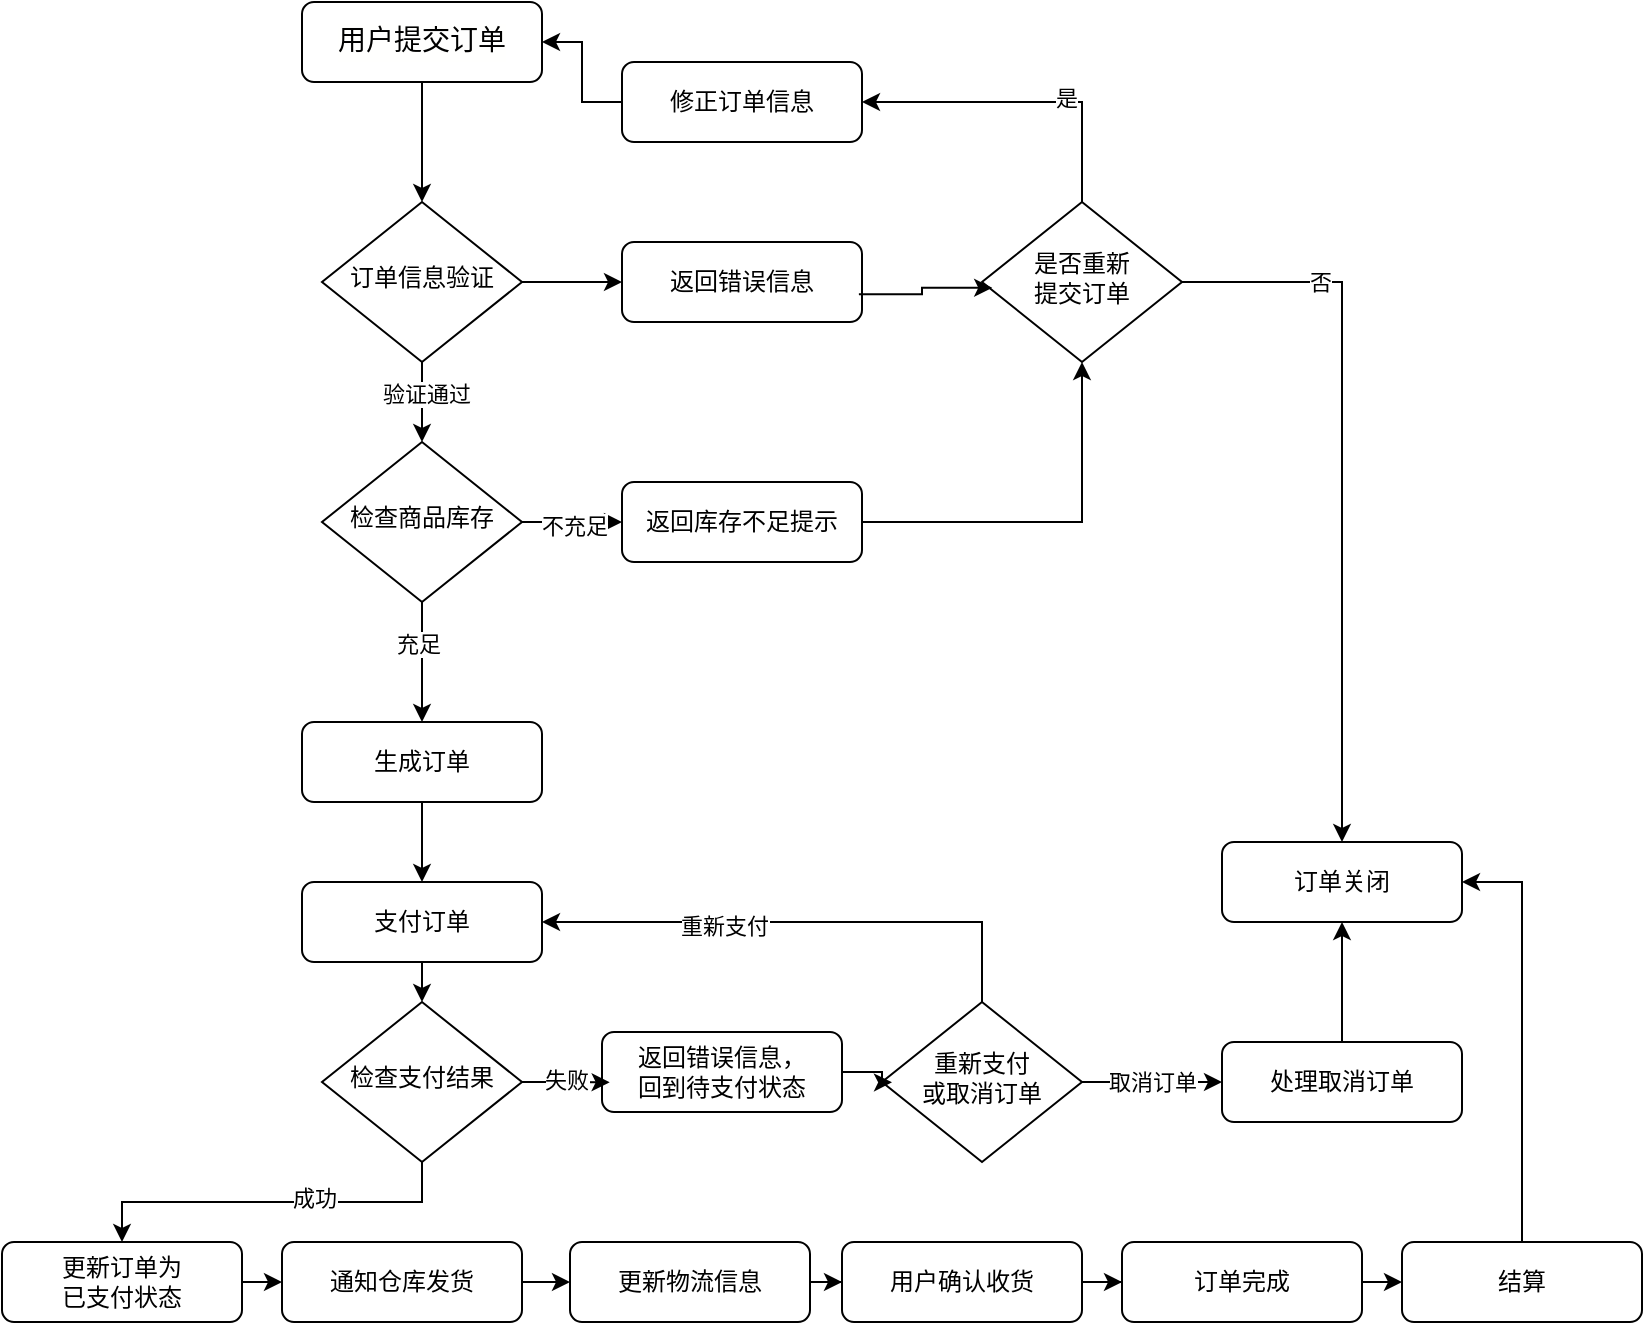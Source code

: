 <mxfile version="26.0.4">
  <diagram id="C5RBs43oDa-KdzZeNtuy" name="Page-1">
    <mxGraphModel dx="1018" dy="686" grid="0" gridSize="10" guides="1" tooltips="1" connect="1" arrows="1" fold="1" page="1" pageScale="1" pageWidth="827" pageHeight="1169" math="0" shadow="0">
      <root>
        <mxCell id="WIyWlLk6GJQsqaUBKTNV-0" />
        <mxCell id="WIyWlLk6GJQsqaUBKTNV-1" parent="WIyWlLk6GJQsqaUBKTNV-0" />
        <mxCell id="vbMc2NiNkA2ImWwdsRRu-11" style="edgeStyle=orthogonalEdgeStyle;rounded=0;orthogonalLoop=1;jettySize=auto;html=1;exitX=0.5;exitY=1;exitDx=0;exitDy=0;entryX=0.5;entryY=0;entryDx=0;entryDy=0;" edge="1" parent="WIyWlLk6GJQsqaUBKTNV-1" source="WIyWlLk6GJQsqaUBKTNV-3" target="WIyWlLk6GJQsqaUBKTNV-6">
          <mxGeometry relative="1" as="geometry" />
        </mxCell>
        <mxCell id="WIyWlLk6GJQsqaUBKTNV-3" value="&lt;div style=&quot;background-color: rgb(255, 255, 254); font-family: Consolas, &amp;quot;Courier New&amp;quot;, monospace; font-size: 14px; line-height: 19px; white-space: pre;&quot;&gt;用户提交订单&lt;/div&gt;" style="rounded=1;whiteSpace=wrap;html=1;fontSize=12;glass=0;strokeWidth=1;shadow=0;" parent="WIyWlLk6GJQsqaUBKTNV-1" vertex="1">
          <mxGeometry x="160" y="70" width="120" height="40" as="geometry" />
        </mxCell>
        <mxCell id="vbMc2NiNkA2ImWwdsRRu-10" style="edgeStyle=orthogonalEdgeStyle;rounded=0;orthogonalLoop=1;jettySize=auto;html=1;exitX=1;exitY=0.5;exitDx=0;exitDy=0;entryX=0;entryY=0.5;entryDx=0;entryDy=0;" edge="1" parent="WIyWlLk6GJQsqaUBKTNV-1" source="WIyWlLk6GJQsqaUBKTNV-6" target="WIyWlLk6GJQsqaUBKTNV-7">
          <mxGeometry relative="1" as="geometry" />
        </mxCell>
        <mxCell id="vbMc2NiNkA2ImWwdsRRu-12" style="edgeStyle=orthogonalEdgeStyle;rounded=0;orthogonalLoop=1;jettySize=auto;html=1;exitX=0.5;exitY=1;exitDx=0;exitDy=0;entryX=0.5;entryY=0;entryDx=0;entryDy=0;" edge="1" parent="WIyWlLk6GJQsqaUBKTNV-1" source="WIyWlLk6GJQsqaUBKTNV-6" target="WIyWlLk6GJQsqaUBKTNV-10">
          <mxGeometry relative="1" as="geometry" />
        </mxCell>
        <mxCell id="vbMc2NiNkA2ImWwdsRRu-13" value="验证通过" style="edgeLabel;html=1;align=center;verticalAlign=middle;resizable=0;points=[];" vertex="1" connectable="0" parent="vbMc2NiNkA2ImWwdsRRu-12">
          <mxGeometry x="-0.199" y="2" relative="1" as="geometry">
            <mxPoint as="offset" />
          </mxGeometry>
        </mxCell>
        <mxCell id="WIyWlLk6GJQsqaUBKTNV-6" value="订单信息验证" style="rhombus;whiteSpace=wrap;html=1;shadow=0;fontFamily=Helvetica;fontSize=12;align=center;strokeWidth=1;spacing=6;spacingTop=-4;" parent="WIyWlLk6GJQsqaUBKTNV-1" vertex="1">
          <mxGeometry x="170" y="170" width="100" height="80" as="geometry" />
        </mxCell>
        <mxCell id="WIyWlLk6GJQsqaUBKTNV-7" value="返回错误信息" style="rounded=1;whiteSpace=wrap;html=1;fontSize=12;glass=0;strokeWidth=1;shadow=0;" parent="WIyWlLk6GJQsqaUBKTNV-1" vertex="1">
          <mxGeometry x="320" y="190" width="120" height="40" as="geometry" />
        </mxCell>
        <mxCell id="vbMc2NiNkA2ImWwdsRRu-14" style="edgeStyle=orthogonalEdgeStyle;rounded=0;orthogonalLoop=1;jettySize=auto;html=1;exitX=0.5;exitY=1;exitDx=0;exitDy=0;entryX=0.5;entryY=0;entryDx=0;entryDy=0;" edge="1" parent="WIyWlLk6GJQsqaUBKTNV-1" source="WIyWlLk6GJQsqaUBKTNV-10" target="WIyWlLk6GJQsqaUBKTNV-11">
          <mxGeometry relative="1" as="geometry" />
        </mxCell>
        <mxCell id="vbMc2NiNkA2ImWwdsRRu-21" value="充足" style="edgeLabel;html=1;align=center;verticalAlign=middle;resizable=0;points=[];" vertex="1" connectable="0" parent="vbMc2NiNkA2ImWwdsRRu-14">
          <mxGeometry x="-0.305" y="-1" relative="1" as="geometry">
            <mxPoint x="-1" as="offset" />
          </mxGeometry>
        </mxCell>
        <mxCell id="vbMc2NiNkA2ImWwdsRRu-15" style="edgeStyle=orthogonalEdgeStyle;rounded=0;orthogonalLoop=1;jettySize=auto;html=1;exitX=1;exitY=0.5;exitDx=0;exitDy=0;" edge="1" parent="WIyWlLk6GJQsqaUBKTNV-1" source="WIyWlLk6GJQsqaUBKTNV-10" target="WIyWlLk6GJQsqaUBKTNV-12">
          <mxGeometry relative="1" as="geometry" />
        </mxCell>
        <mxCell id="vbMc2NiNkA2ImWwdsRRu-22" value="不充足" style="edgeLabel;html=1;align=center;verticalAlign=middle;resizable=0;points=[];" vertex="1" connectable="0" parent="vbMc2NiNkA2ImWwdsRRu-15">
          <mxGeometry x="0.037" y="-2" relative="1" as="geometry">
            <mxPoint as="offset" />
          </mxGeometry>
        </mxCell>
        <mxCell id="WIyWlLk6GJQsqaUBKTNV-10" value="检查商品库存" style="rhombus;whiteSpace=wrap;html=1;shadow=0;fontFamily=Helvetica;fontSize=12;align=center;strokeWidth=1;spacing=6;spacingTop=-4;" parent="WIyWlLk6GJQsqaUBKTNV-1" vertex="1">
          <mxGeometry x="170" y="290" width="100" height="80" as="geometry" />
        </mxCell>
        <mxCell id="vbMc2NiNkA2ImWwdsRRu-24" style="edgeStyle=orthogonalEdgeStyle;rounded=0;orthogonalLoop=1;jettySize=auto;html=1;exitX=0.5;exitY=1;exitDx=0;exitDy=0;entryX=0.5;entryY=0;entryDx=0;entryDy=0;" edge="1" parent="WIyWlLk6GJQsqaUBKTNV-1" source="WIyWlLk6GJQsqaUBKTNV-11" target="vbMc2NiNkA2ImWwdsRRu-25">
          <mxGeometry relative="1" as="geometry">
            <mxPoint x="220.069" y="510" as="targetPoint" />
          </mxGeometry>
        </mxCell>
        <mxCell id="WIyWlLk6GJQsqaUBKTNV-11" value="生成订单" style="rounded=1;whiteSpace=wrap;html=1;fontSize=12;glass=0;strokeWidth=1;shadow=0;" parent="WIyWlLk6GJQsqaUBKTNV-1" vertex="1">
          <mxGeometry x="160" y="430" width="120" height="40" as="geometry" />
        </mxCell>
        <mxCell id="vbMc2NiNkA2ImWwdsRRu-23" style="edgeStyle=orthogonalEdgeStyle;rounded=0;orthogonalLoop=1;jettySize=auto;html=1;exitX=1;exitY=0.5;exitDx=0;exitDy=0;entryX=0.5;entryY=1;entryDx=0;entryDy=0;" edge="1" parent="WIyWlLk6GJQsqaUBKTNV-1" source="WIyWlLk6GJQsqaUBKTNV-12" target="vbMc2NiNkA2ImWwdsRRu-6">
          <mxGeometry relative="1" as="geometry" />
        </mxCell>
        <mxCell id="WIyWlLk6GJQsqaUBKTNV-12" value="返回库存不足提示" style="rounded=1;whiteSpace=wrap;html=1;fontSize=12;glass=0;strokeWidth=1;shadow=0;" parent="WIyWlLk6GJQsqaUBKTNV-1" vertex="1">
          <mxGeometry x="320" y="310" width="120" height="40" as="geometry" />
        </mxCell>
        <mxCell id="vbMc2NiNkA2ImWwdsRRu-18" style="edgeStyle=orthogonalEdgeStyle;rounded=0;orthogonalLoop=1;jettySize=auto;html=1;exitX=0;exitY=0.5;exitDx=0;exitDy=0;entryX=1;entryY=0.5;entryDx=0;entryDy=0;" edge="1" parent="WIyWlLk6GJQsqaUBKTNV-1" source="vbMc2NiNkA2ImWwdsRRu-1" target="WIyWlLk6GJQsqaUBKTNV-3">
          <mxGeometry relative="1" as="geometry" />
        </mxCell>
        <mxCell id="vbMc2NiNkA2ImWwdsRRu-1" value="修正订单信息" style="rounded=1;whiteSpace=wrap;html=1;fontSize=12;glass=0;strokeWidth=1;shadow=0;" vertex="1" parent="WIyWlLk6GJQsqaUBKTNV-1">
          <mxGeometry x="320" y="100" width="120" height="40" as="geometry" />
        </mxCell>
        <mxCell id="vbMc2NiNkA2ImWwdsRRu-9" style="edgeStyle=orthogonalEdgeStyle;rounded=0;orthogonalLoop=1;jettySize=auto;html=1;exitX=1;exitY=0.5;exitDx=0;exitDy=0;entryX=0.5;entryY=0;entryDx=0;entryDy=0;" edge="1" parent="WIyWlLk6GJQsqaUBKTNV-1" source="vbMc2NiNkA2ImWwdsRRu-6" target="vbMc2NiNkA2ImWwdsRRu-42">
          <mxGeometry relative="1" as="geometry">
            <mxPoint x="680" y="320" as="targetPoint" />
          </mxGeometry>
        </mxCell>
        <mxCell id="vbMc2NiNkA2ImWwdsRRu-20" value="否" style="edgeLabel;html=1;align=center;verticalAlign=middle;resizable=0;points=[];" vertex="1" connectable="0" parent="vbMc2NiNkA2ImWwdsRRu-9">
          <mxGeometry x="-0.616" relative="1" as="geometry">
            <mxPoint as="offset" />
          </mxGeometry>
        </mxCell>
        <mxCell id="vbMc2NiNkA2ImWwdsRRu-17" style="edgeStyle=orthogonalEdgeStyle;rounded=0;orthogonalLoop=1;jettySize=auto;html=1;exitX=0.5;exitY=0;exitDx=0;exitDy=0;entryX=1;entryY=0.5;entryDx=0;entryDy=0;" edge="1" parent="WIyWlLk6GJQsqaUBKTNV-1" source="vbMc2NiNkA2ImWwdsRRu-6" target="vbMc2NiNkA2ImWwdsRRu-1">
          <mxGeometry relative="1" as="geometry" />
        </mxCell>
        <mxCell id="vbMc2NiNkA2ImWwdsRRu-19" value="是" style="edgeLabel;html=1;align=center;verticalAlign=middle;resizable=0;points=[];" vertex="1" connectable="0" parent="vbMc2NiNkA2ImWwdsRRu-17">
          <mxGeometry x="-0.268" y="-2" relative="1" as="geometry">
            <mxPoint as="offset" />
          </mxGeometry>
        </mxCell>
        <mxCell id="vbMc2NiNkA2ImWwdsRRu-6" value="是否重新&lt;div&gt;提交订单&lt;/div&gt;" style="rhombus;whiteSpace=wrap;html=1;shadow=0;fontFamily=Helvetica;fontSize=12;align=center;strokeWidth=1;spacing=6;spacingTop=-4;" vertex="1" parent="WIyWlLk6GJQsqaUBKTNV-1">
          <mxGeometry x="500" y="170" width="100" height="80" as="geometry" />
        </mxCell>
        <mxCell id="vbMc2NiNkA2ImWwdsRRu-16" style="edgeStyle=orthogonalEdgeStyle;rounded=0;orthogonalLoop=1;jettySize=auto;html=1;exitX=0.987;exitY=0.653;exitDx=0;exitDy=0;entryX=0.051;entryY=0.536;entryDx=0;entryDy=0;entryPerimeter=0;exitPerimeter=0;" edge="1" parent="WIyWlLk6GJQsqaUBKTNV-1" source="WIyWlLk6GJQsqaUBKTNV-7" target="vbMc2NiNkA2ImWwdsRRu-6">
          <mxGeometry relative="1" as="geometry" />
        </mxCell>
        <mxCell id="vbMc2NiNkA2ImWwdsRRu-28" style="edgeStyle=orthogonalEdgeStyle;rounded=0;orthogonalLoop=1;jettySize=auto;html=1;exitX=0.5;exitY=1;exitDx=0;exitDy=0;entryX=0.5;entryY=0;entryDx=0;entryDy=0;" edge="1" parent="WIyWlLk6GJQsqaUBKTNV-1" source="vbMc2NiNkA2ImWwdsRRu-25" target="vbMc2NiNkA2ImWwdsRRu-27">
          <mxGeometry relative="1" as="geometry" />
        </mxCell>
        <mxCell id="vbMc2NiNkA2ImWwdsRRu-25" value="支付订单" style="rounded=1;whiteSpace=wrap;html=1;fontSize=12;glass=0;strokeWidth=1;shadow=0;" vertex="1" parent="WIyWlLk6GJQsqaUBKTNV-1">
          <mxGeometry x="160" y="510" width="120" height="40" as="geometry" />
        </mxCell>
        <mxCell id="vbMc2NiNkA2ImWwdsRRu-27" value="检查支付结果" style="rhombus;whiteSpace=wrap;html=1;shadow=0;fontFamily=Helvetica;fontSize=12;align=center;strokeWidth=1;spacing=6;spacingTop=-4;" vertex="1" parent="WIyWlLk6GJQsqaUBKTNV-1">
          <mxGeometry x="170" y="570" width="100" height="80" as="geometry" />
        </mxCell>
        <mxCell id="vbMc2NiNkA2ImWwdsRRu-29" value="返回错误信息&lt;span style=&quot;background-color: transparent; color: light-dark(rgb(0, 0, 0), rgb(255, 255, 255));&quot;&gt;，&lt;/span&gt;&lt;div&gt;&lt;span style=&quot;background-color: transparent; color: light-dark(rgb(0, 0, 0), rgb(255, 255, 255));&quot;&gt;回到待支付状态&lt;/span&gt;&lt;/div&gt;" style="rounded=1;whiteSpace=wrap;html=1;fontSize=12;glass=0;strokeWidth=1;shadow=0;" vertex="1" parent="WIyWlLk6GJQsqaUBKTNV-1">
          <mxGeometry x="310" y="585" width="120" height="40" as="geometry" />
        </mxCell>
        <mxCell id="vbMc2NiNkA2ImWwdsRRu-30" style="edgeStyle=orthogonalEdgeStyle;rounded=0;orthogonalLoop=1;jettySize=auto;html=1;exitX=1;exitY=0.5;exitDx=0;exitDy=0;entryX=0.032;entryY=0.629;entryDx=0;entryDy=0;entryPerimeter=0;" edge="1" parent="WIyWlLk6GJQsqaUBKTNV-1" source="vbMc2NiNkA2ImWwdsRRu-27" target="vbMc2NiNkA2ImWwdsRRu-29">
          <mxGeometry relative="1" as="geometry" />
        </mxCell>
        <mxCell id="vbMc2NiNkA2ImWwdsRRu-31" value="失败" style="edgeLabel;html=1;align=center;verticalAlign=middle;resizable=0;points=[];" vertex="1" connectable="0" parent="vbMc2NiNkA2ImWwdsRRu-30">
          <mxGeometry x="-0.025" y="1" relative="1" as="geometry">
            <mxPoint as="offset" />
          </mxGeometry>
        </mxCell>
        <mxCell id="vbMc2NiNkA2ImWwdsRRu-49" style="edgeStyle=orthogonalEdgeStyle;rounded=0;orthogonalLoop=1;jettySize=auto;html=1;exitX=1;exitY=0.5;exitDx=0;exitDy=0;entryX=0;entryY=0.5;entryDx=0;entryDy=0;" edge="1" parent="WIyWlLk6GJQsqaUBKTNV-1" source="vbMc2NiNkA2ImWwdsRRu-32" target="vbMc2NiNkA2ImWwdsRRu-44">
          <mxGeometry relative="1" as="geometry" />
        </mxCell>
        <mxCell id="vbMc2NiNkA2ImWwdsRRu-32" value="更新订单为&lt;div&gt;已支付状态&lt;/div&gt;" style="rounded=1;whiteSpace=wrap;html=1;fontSize=12;glass=0;strokeWidth=1;shadow=0;" vertex="1" parent="WIyWlLk6GJQsqaUBKTNV-1">
          <mxGeometry x="10" y="690" width="120" height="40" as="geometry" />
        </mxCell>
        <mxCell id="vbMc2NiNkA2ImWwdsRRu-33" style="edgeStyle=orthogonalEdgeStyle;rounded=0;orthogonalLoop=1;jettySize=auto;html=1;exitX=0.5;exitY=1;exitDx=0;exitDy=0;entryX=0.5;entryY=0;entryDx=0;entryDy=0;" edge="1" parent="WIyWlLk6GJQsqaUBKTNV-1" source="vbMc2NiNkA2ImWwdsRRu-27" target="vbMc2NiNkA2ImWwdsRRu-32">
          <mxGeometry relative="1" as="geometry" />
        </mxCell>
        <mxCell id="vbMc2NiNkA2ImWwdsRRu-34" value="成功" style="edgeLabel;html=1;align=center;verticalAlign=middle;resizable=0;points=[];" vertex="1" connectable="0" parent="vbMc2NiNkA2ImWwdsRRu-33">
          <mxGeometry x="-0.218" y="-2" relative="1" as="geometry">
            <mxPoint as="offset" />
          </mxGeometry>
        </mxCell>
        <mxCell id="vbMc2NiNkA2ImWwdsRRu-43" style="edgeStyle=orthogonalEdgeStyle;rounded=0;orthogonalLoop=1;jettySize=auto;html=1;exitX=0.5;exitY=0;exitDx=0;exitDy=0;entryX=0.5;entryY=1;entryDx=0;entryDy=0;" edge="1" parent="WIyWlLk6GJQsqaUBKTNV-1" source="vbMc2NiNkA2ImWwdsRRu-35" target="vbMc2NiNkA2ImWwdsRRu-42">
          <mxGeometry relative="1" as="geometry" />
        </mxCell>
        <mxCell id="vbMc2NiNkA2ImWwdsRRu-35" value="处理&lt;span style=&quot;background-color: transparent; color: light-dark(rgb(0, 0, 0), rgb(255, 255, 255));&quot;&gt;取消订单&lt;/span&gt;" style="rounded=1;whiteSpace=wrap;html=1;fontSize=12;glass=0;strokeWidth=1;shadow=0;" vertex="1" parent="WIyWlLk6GJQsqaUBKTNV-1">
          <mxGeometry x="620" y="590" width="120" height="40" as="geometry" />
        </mxCell>
        <mxCell id="vbMc2NiNkA2ImWwdsRRu-37" value="取消订单" style="edgeStyle=orthogonalEdgeStyle;rounded=0;orthogonalLoop=1;jettySize=auto;html=1;exitX=1;exitY=0.5;exitDx=0;exitDy=0;entryX=0;entryY=0.5;entryDx=0;entryDy=0;" edge="1" parent="WIyWlLk6GJQsqaUBKTNV-1" source="vbMc2NiNkA2ImWwdsRRu-36" target="vbMc2NiNkA2ImWwdsRRu-35">
          <mxGeometry relative="1" as="geometry" />
        </mxCell>
        <mxCell id="vbMc2NiNkA2ImWwdsRRu-40" style="edgeStyle=orthogonalEdgeStyle;rounded=0;orthogonalLoop=1;jettySize=auto;html=1;exitX=0.5;exitY=0;exitDx=0;exitDy=0;entryX=1;entryY=0.5;entryDx=0;entryDy=0;" edge="1" parent="WIyWlLk6GJQsqaUBKTNV-1" source="vbMc2NiNkA2ImWwdsRRu-36" target="vbMc2NiNkA2ImWwdsRRu-25">
          <mxGeometry relative="1" as="geometry" />
        </mxCell>
        <mxCell id="vbMc2NiNkA2ImWwdsRRu-41" value="重新支付" style="edgeLabel;html=1;align=center;verticalAlign=middle;resizable=0;points=[];" vertex="1" connectable="0" parent="vbMc2NiNkA2ImWwdsRRu-40">
          <mxGeometry x="0.304" y="2" relative="1" as="geometry">
            <mxPoint as="offset" />
          </mxGeometry>
        </mxCell>
        <mxCell id="vbMc2NiNkA2ImWwdsRRu-36" value="重新支付&lt;div&gt;或取消订单&lt;/div&gt;" style="rhombus;whiteSpace=wrap;html=1;shadow=0;fontFamily=Helvetica;fontSize=12;align=center;strokeWidth=1;spacing=6;spacingTop=-4;" vertex="1" parent="WIyWlLk6GJQsqaUBKTNV-1">
          <mxGeometry x="450" y="570" width="100" height="80" as="geometry" />
        </mxCell>
        <mxCell id="vbMc2NiNkA2ImWwdsRRu-39" style="edgeStyle=orthogonalEdgeStyle;rounded=0;orthogonalLoop=1;jettySize=auto;html=1;exitX=1;exitY=0.5;exitDx=0;exitDy=0;entryX=0.05;entryY=0.502;entryDx=0;entryDy=0;entryPerimeter=0;" edge="1" parent="WIyWlLk6GJQsqaUBKTNV-1" source="vbMc2NiNkA2ImWwdsRRu-29" target="vbMc2NiNkA2ImWwdsRRu-36">
          <mxGeometry relative="1" as="geometry">
            <Array as="points">
              <mxPoint x="450" y="605" />
              <mxPoint x="450" y="610" />
            </Array>
          </mxGeometry>
        </mxCell>
        <mxCell id="vbMc2NiNkA2ImWwdsRRu-42" value="订单关闭" style="rounded=1;whiteSpace=wrap;html=1;fontSize=12;glass=0;strokeWidth=1;shadow=0;" vertex="1" parent="WIyWlLk6GJQsqaUBKTNV-1">
          <mxGeometry x="620" y="490" width="120" height="40" as="geometry" />
        </mxCell>
        <mxCell id="vbMc2NiNkA2ImWwdsRRu-50" style="edgeStyle=orthogonalEdgeStyle;rounded=0;orthogonalLoop=1;jettySize=auto;html=1;exitX=1;exitY=0.5;exitDx=0;exitDy=0;entryX=0;entryY=0.5;entryDx=0;entryDy=0;" edge="1" parent="WIyWlLk6GJQsqaUBKTNV-1" source="vbMc2NiNkA2ImWwdsRRu-44" target="vbMc2NiNkA2ImWwdsRRu-45">
          <mxGeometry relative="1" as="geometry" />
        </mxCell>
        <mxCell id="vbMc2NiNkA2ImWwdsRRu-44" value="通知仓库发货" style="rounded=1;whiteSpace=wrap;html=1;fontSize=12;glass=0;strokeWidth=1;shadow=0;" vertex="1" parent="WIyWlLk6GJQsqaUBKTNV-1">
          <mxGeometry x="150" y="690" width="120" height="40" as="geometry" />
        </mxCell>
        <mxCell id="vbMc2NiNkA2ImWwdsRRu-51" style="edgeStyle=orthogonalEdgeStyle;rounded=0;orthogonalLoop=1;jettySize=auto;html=1;exitX=1;exitY=0.5;exitDx=0;exitDy=0;" edge="1" parent="WIyWlLk6GJQsqaUBKTNV-1" source="vbMc2NiNkA2ImWwdsRRu-45" target="vbMc2NiNkA2ImWwdsRRu-46">
          <mxGeometry relative="1" as="geometry" />
        </mxCell>
        <mxCell id="vbMc2NiNkA2ImWwdsRRu-45" value="更新物流信息" style="rounded=1;whiteSpace=wrap;html=1;fontSize=12;glass=0;strokeWidth=1;shadow=0;" vertex="1" parent="WIyWlLk6GJQsqaUBKTNV-1">
          <mxGeometry x="294" y="690" width="120" height="40" as="geometry" />
        </mxCell>
        <mxCell id="vbMc2NiNkA2ImWwdsRRu-52" style="edgeStyle=orthogonalEdgeStyle;rounded=0;orthogonalLoop=1;jettySize=auto;html=1;exitX=1;exitY=0.5;exitDx=0;exitDy=0;" edge="1" parent="WIyWlLk6GJQsqaUBKTNV-1" source="vbMc2NiNkA2ImWwdsRRu-46" target="vbMc2NiNkA2ImWwdsRRu-47">
          <mxGeometry relative="1" as="geometry" />
        </mxCell>
        <mxCell id="vbMc2NiNkA2ImWwdsRRu-46" value="用户确认收货" style="rounded=1;whiteSpace=wrap;html=1;fontSize=12;glass=0;strokeWidth=1;shadow=0;" vertex="1" parent="WIyWlLk6GJQsqaUBKTNV-1">
          <mxGeometry x="430" y="690" width="120" height="40" as="geometry" />
        </mxCell>
        <mxCell id="vbMc2NiNkA2ImWwdsRRu-53" style="edgeStyle=orthogonalEdgeStyle;rounded=0;orthogonalLoop=1;jettySize=auto;html=1;exitX=1;exitY=0.5;exitDx=0;exitDy=0;entryX=0;entryY=0.5;entryDx=0;entryDy=0;" edge="1" parent="WIyWlLk6GJQsqaUBKTNV-1" source="vbMc2NiNkA2ImWwdsRRu-47" target="vbMc2NiNkA2ImWwdsRRu-48">
          <mxGeometry relative="1" as="geometry" />
        </mxCell>
        <mxCell id="vbMc2NiNkA2ImWwdsRRu-47" value="订单完成" style="rounded=1;whiteSpace=wrap;html=1;fontSize=12;glass=0;strokeWidth=1;shadow=0;" vertex="1" parent="WIyWlLk6GJQsqaUBKTNV-1">
          <mxGeometry x="570" y="690" width="120" height="40" as="geometry" />
        </mxCell>
        <mxCell id="vbMc2NiNkA2ImWwdsRRu-54" style="edgeStyle=orthogonalEdgeStyle;rounded=0;orthogonalLoop=1;jettySize=auto;html=1;exitX=0.5;exitY=0;exitDx=0;exitDy=0;entryX=1;entryY=0.5;entryDx=0;entryDy=0;" edge="1" parent="WIyWlLk6GJQsqaUBKTNV-1" source="vbMc2NiNkA2ImWwdsRRu-48" target="vbMc2NiNkA2ImWwdsRRu-42">
          <mxGeometry relative="1" as="geometry" />
        </mxCell>
        <mxCell id="vbMc2NiNkA2ImWwdsRRu-48" value="结算" style="rounded=1;whiteSpace=wrap;html=1;fontSize=12;glass=0;strokeWidth=1;shadow=0;" vertex="1" parent="WIyWlLk6GJQsqaUBKTNV-1">
          <mxGeometry x="710" y="690" width="120" height="40" as="geometry" />
        </mxCell>
      </root>
    </mxGraphModel>
  </diagram>
</mxfile>
